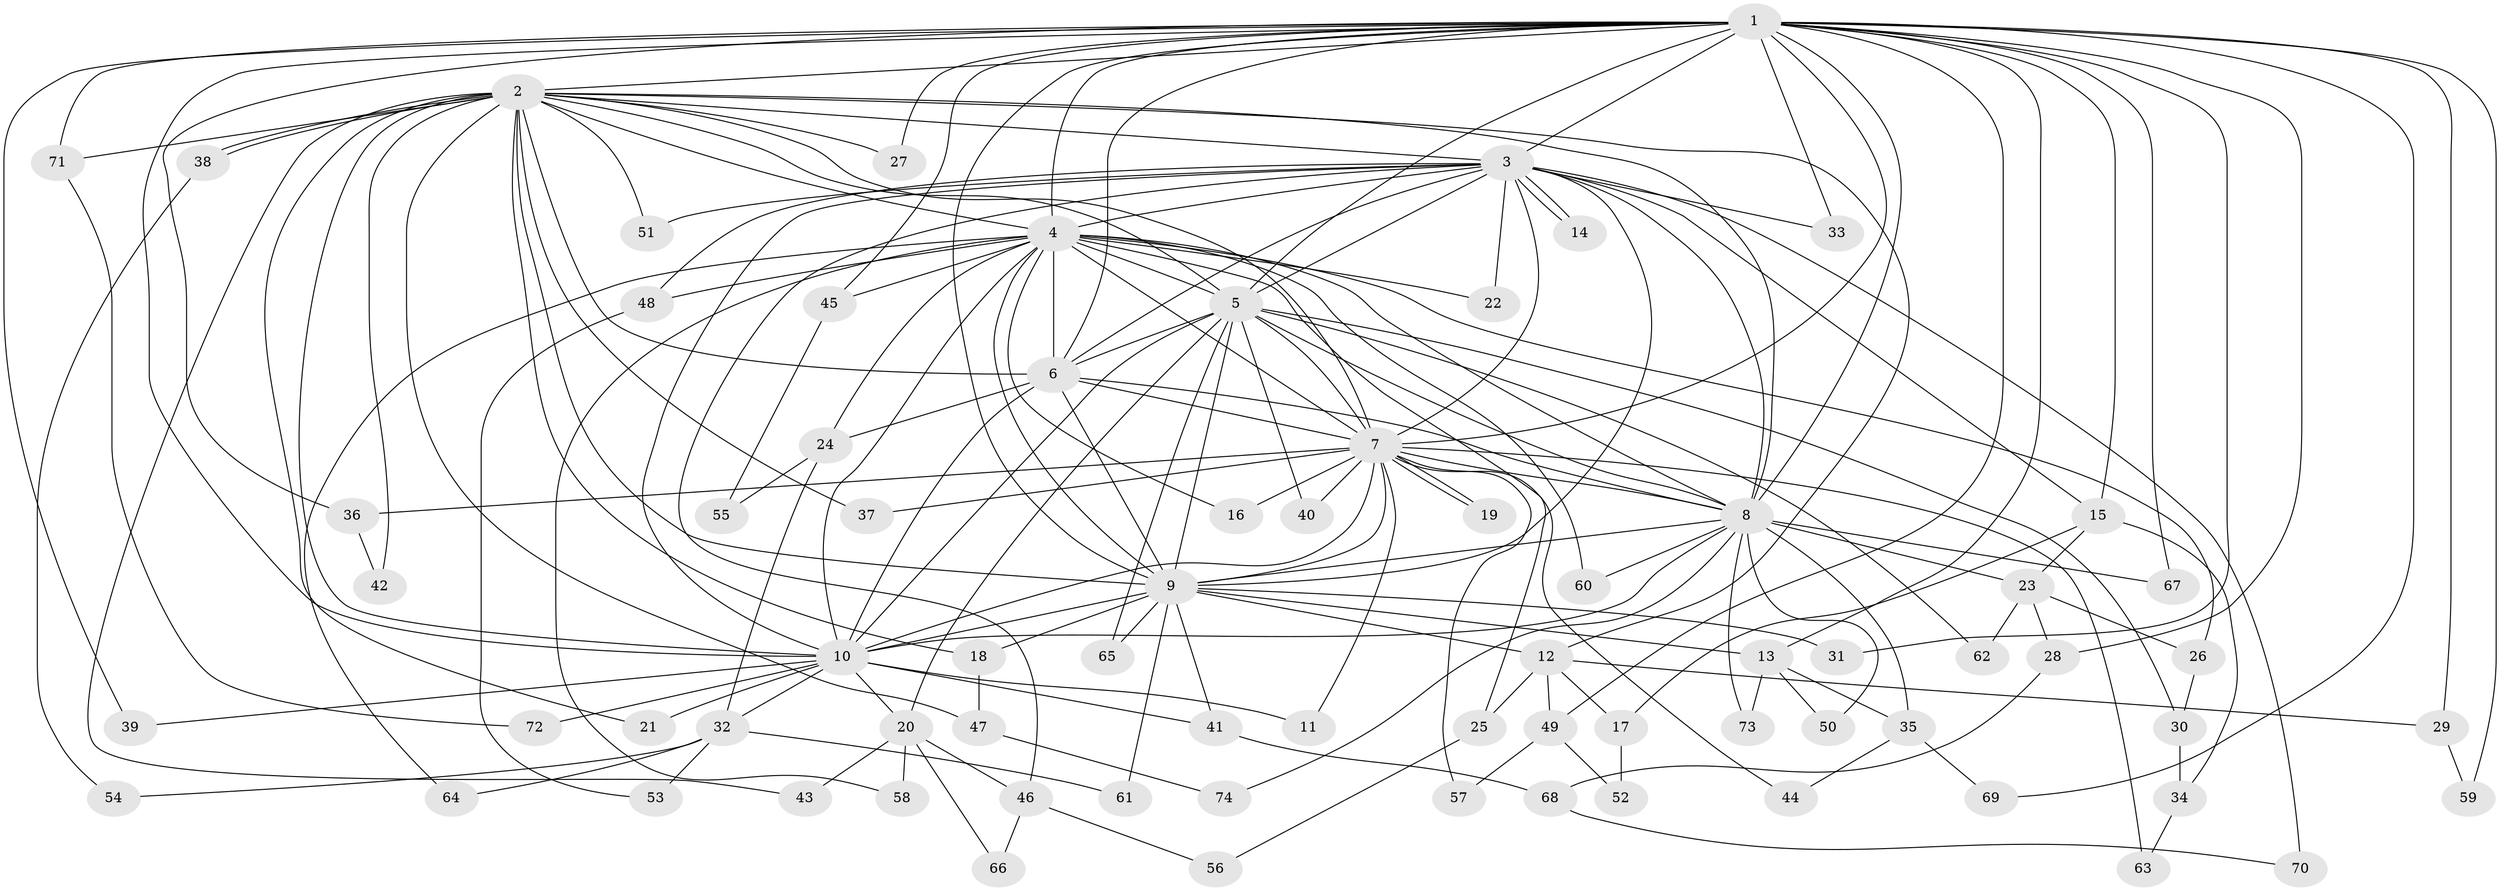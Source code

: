// coarse degree distribution, {21: 0.0196078431372549, 20: 0.0196078431372549, 17: 0.0196078431372549, 16: 0.0196078431372549, 12: 0.0392156862745098, 18: 0.0196078431372549, 14: 0.0196078431372549, 15: 0.0196078431372549, 2: 0.4117647058823529, 6: 0.0392156862745098, 5: 0.058823529411764705, 3: 0.21568627450980393, 1: 0.0196078431372549, 8: 0.0196078431372549, 4: 0.058823529411764705}
// Generated by graph-tools (version 1.1) at 2025/17/03/04/25 18:17:19]
// undirected, 74 vertices, 173 edges
graph export_dot {
graph [start="1"]
  node [color=gray90,style=filled];
  1;
  2;
  3;
  4;
  5;
  6;
  7;
  8;
  9;
  10;
  11;
  12;
  13;
  14;
  15;
  16;
  17;
  18;
  19;
  20;
  21;
  22;
  23;
  24;
  25;
  26;
  27;
  28;
  29;
  30;
  31;
  32;
  33;
  34;
  35;
  36;
  37;
  38;
  39;
  40;
  41;
  42;
  43;
  44;
  45;
  46;
  47;
  48;
  49;
  50;
  51;
  52;
  53;
  54;
  55;
  56;
  57;
  58;
  59;
  60;
  61;
  62;
  63;
  64;
  65;
  66;
  67;
  68;
  69;
  70;
  71;
  72;
  73;
  74;
  1 -- 2;
  1 -- 3;
  1 -- 4;
  1 -- 5;
  1 -- 6;
  1 -- 7;
  1 -- 8;
  1 -- 9;
  1 -- 10;
  1 -- 13;
  1 -- 15;
  1 -- 27;
  1 -- 28;
  1 -- 29;
  1 -- 31;
  1 -- 33;
  1 -- 36;
  1 -- 39;
  1 -- 45;
  1 -- 49;
  1 -- 59;
  1 -- 67;
  1 -- 69;
  1 -- 71;
  2 -- 3;
  2 -- 4;
  2 -- 5;
  2 -- 6;
  2 -- 7;
  2 -- 8;
  2 -- 9;
  2 -- 10;
  2 -- 12;
  2 -- 18;
  2 -- 21;
  2 -- 27;
  2 -- 37;
  2 -- 38;
  2 -- 38;
  2 -- 42;
  2 -- 43;
  2 -- 47;
  2 -- 51;
  2 -- 71;
  3 -- 4;
  3 -- 5;
  3 -- 6;
  3 -- 7;
  3 -- 8;
  3 -- 9;
  3 -- 10;
  3 -- 14;
  3 -- 14;
  3 -- 15;
  3 -- 22;
  3 -- 33;
  3 -- 46;
  3 -- 48;
  3 -- 51;
  3 -- 70;
  4 -- 5;
  4 -- 6;
  4 -- 7;
  4 -- 8;
  4 -- 9;
  4 -- 10;
  4 -- 16;
  4 -- 22;
  4 -- 24;
  4 -- 25;
  4 -- 26;
  4 -- 45;
  4 -- 48;
  4 -- 58;
  4 -- 60;
  4 -- 64;
  5 -- 6;
  5 -- 7;
  5 -- 8;
  5 -- 9;
  5 -- 10;
  5 -- 20;
  5 -- 30;
  5 -- 40;
  5 -- 62;
  5 -- 65;
  6 -- 7;
  6 -- 8;
  6 -- 9;
  6 -- 10;
  6 -- 24;
  7 -- 8;
  7 -- 9;
  7 -- 10;
  7 -- 11;
  7 -- 16;
  7 -- 19;
  7 -- 19;
  7 -- 36;
  7 -- 37;
  7 -- 40;
  7 -- 44;
  7 -- 57;
  7 -- 63;
  8 -- 9;
  8 -- 10;
  8 -- 23;
  8 -- 35;
  8 -- 50;
  8 -- 60;
  8 -- 67;
  8 -- 73;
  8 -- 74;
  9 -- 10;
  9 -- 12;
  9 -- 13;
  9 -- 18;
  9 -- 31;
  9 -- 41;
  9 -- 61;
  9 -- 65;
  10 -- 11;
  10 -- 20;
  10 -- 21;
  10 -- 32;
  10 -- 39;
  10 -- 41;
  10 -- 72;
  12 -- 17;
  12 -- 25;
  12 -- 29;
  12 -- 49;
  13 -- 35;
  13 -- 50;
  13 -- 73;
  15 -- 17;
  15 -- 23;
  15 -- 34;
  17 -- 52;
  18 -- 47;
  20 -- 43;
  20 -- 46;
  20 -- 58;
  20 -- 66;
  23 -- 26;
  23 -- 28;
  23 -- 62;
  24 -- 32;
  24 -- 55;
  25 -- 56;
  26 -- 30;
  28 -- 68;
  29 -- 59;
  30 -- 34;
  32 -- 53;
  32 -- 54;
  32 -- 61;
  32 -- 64;
  34 -- 63;
  35 -- 44;
  35 -- 69;
  36 -- 42;
  38 -- 54;
  41 -- 68;
  45 -- 55;
  46 -- 56;
  46 -- 66;
  47 -- 74;
  48 -- 53;
  49 -- 52;
  49 -- 57;
  68 -- 70;
  71 -- 72;
}
